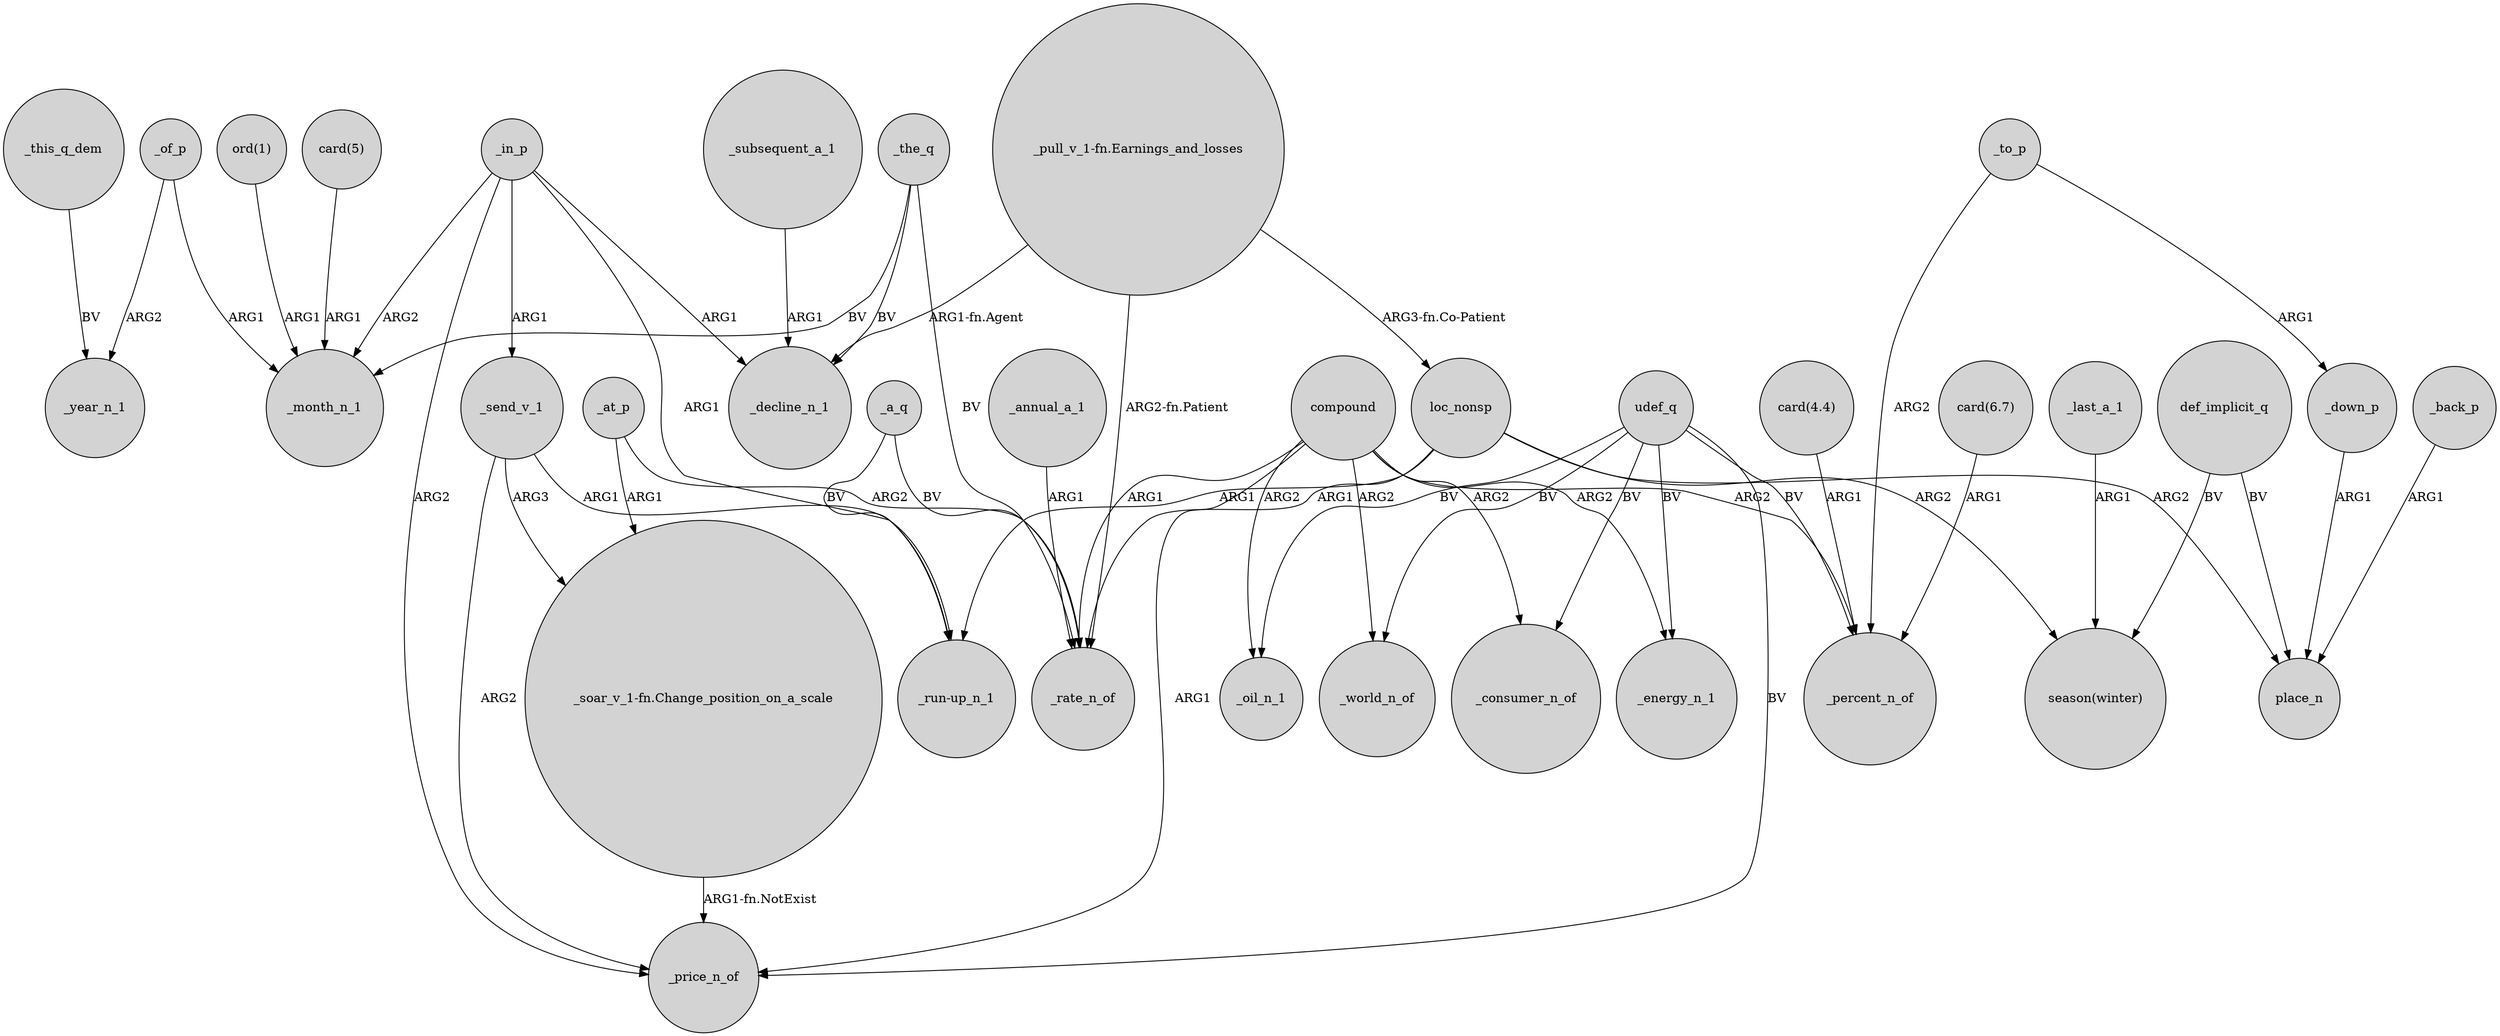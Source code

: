 digraph {
	node [shape=circle style=filled]
	_in_p -> _month_n_1 [label=ARG2]
	udef_q -> _energy_n_1 [label=BV]
	_down_p -> place_n [label=ARG1]
	_a_q -> "_run-up_n_1" [label=BV]
	udef_q -> _price_n_of [label=BV]
	_at_p -> _rate_n_of [label=ARG2]
	"card(6.7)" -> _percent_n_of [label=ARG1]
	"_pull_v_1-fn.Earnings_and_losses" -> _decline_n_1 [label="ARG1-fn.Agent"]
	"card(4.4)" -> _percent_n_of [label=ARG1]
	compound -> _world_n_of [label=ARG2]
	_of_p -> _year_n_1 [label=ARG2]
	_at_p -> "_soar_v_1-fn.Change_position_on_a_scale" [label=ARG1]
	_send_v_1 -> "_run-up_n_1" [label=ARG1]
	loc_nonsp -> "_run-up_n_1" [label=ARG1]
	_send_v_1 -> "_soar_v_1-fn.Change_position_on_a_scale" [label=ARG3]
	compound -> _rate_n_of [label=ARG1]
	udef_q -> _world_n_of [label=BV]
	"_pull_v_1-fn.Earnings_and_losses" -> _rate_n_of [label="ARG2-fn.Patient"]
	_a_q -> _rate_n_of [label=BV]
	def_implicit_q -> place_n [label=BV]
	_the_q -> _decline_n_1 [label=BV]
	compound -> _percent_n_of [label=ARG2]
	_the_q -> _rate_n_of [label=BV]
	loc_nonsp -> _rate_n_of [label=ARG1]
	"_soar_v_1-fn.Change_position_on_a_scale" -> _price_n_of [label="ARG1-fn.NotExist"]
	compound -> _energy_n_1 [label=ARG2]
	_subsequent_a_1 -> _decline_n_1 [label=ARG1]
	compound -> _oil_n_1 [label=ARG2]
	_the_q -> _month_n_1 [label=BV]
	_send_v_1 -> _price_n_of [label=ARG2]
	_in_p -> _send_v_1 [label=ARG1]
	loc_nonsp -> "season(winter)" [label=ARG2]
	_of_p -> _month_n_1 [label=ARG1]
	"card(5)" -> _month_n_1 [label=ARG1]
	udef_q -> _consumer_n_of [label=BV]
	_last_a_1 -> "season(winter)" [label=ARG1]
	_in_p -> _decline_n_1 [label=ARG1]
	udef_q -> _oil_n_1 [label=BV]
	_annual_a_1 -> _rate_n_of [label=ARG1]
	_to_p -> _percent_n_of [label=ARG2]
	compound -> _consumer_n_of [label=ARG2]
	loc_nonsp -> place_n [label=ARG2]
	_back_p -> place_n [label=ARG1]
	_in_p -> "_run-up_n_1" [label=ARG1]
	_to_p -> _down_p [label=ARG1]
	"_pull_v_1-fn.Earnings_and_losses" -> loc_nonsp [label="ARG3-fn.Co-Patient"]
	udef_q -> _percent_n_of [label=BV]
	"ord(1)" -> _month_n_1 [label=ARG1]
	_in_p -> _price_n_of [label=ARG2]
	compound -> _price_n_of [label=ARG1]
	def_implicit_q -> "season(winter)" [label=BV]
	_this_q_dem -> _year_n_1 [label=BV]
}

